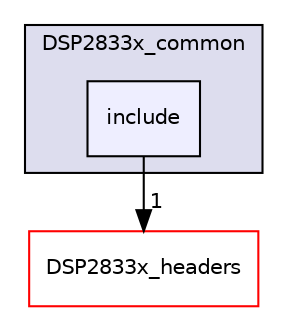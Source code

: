 digraph "f2833x/v140/DSP2833x_common/include" {
  compound=true
  node [ fontsize="10", fontname="Helvetica"];
  edge [ labelfontsize="10", labelfontname="Helvetica"];
  subgraph clusterdir_caa383324699c56258900c5d5c2a720c {
    graph [ bgcolor="#ddddee", pencolor="black", label="DSP2833x_common" fontname="Helvetica", fontsize="10", URL="dir_caa383324699c56258900c5d5c2a720c.html"]
  dir_9f4c71d087592784b3e296824789ab3f [shape=box, label="include", style="filled", fillcolor="#eeeeff", pencolor="black", URL="dir_9f4c71d087592784b3e296824789ab3f.html"];
  }
  dir_b50d3d096ab707223c705c852576767d [shape=box label="DSP2833x_headers" fillcolor="white" style="filled" color="red" URL="dir_b50d3d096ab707223c705c852576767d.html"];
  dir_9f4c71d087592784b3e296824789ab3f->dir_b50d3d096ab707223c705c852576767d [headlabel="1", labeldistance=1.5 headhref="dir_000007_000009.html"];
}
